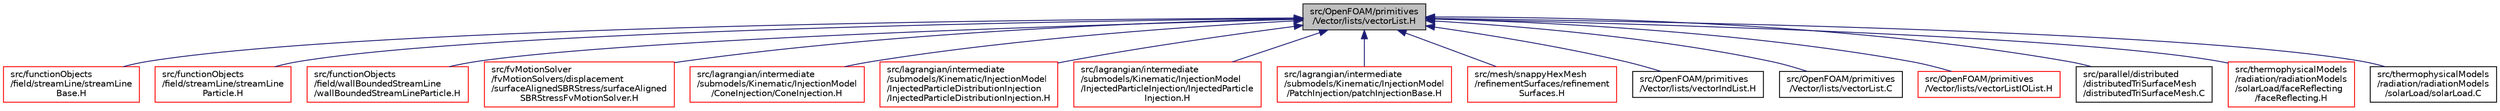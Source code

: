 digraph "src/OpenFOAM/primitives/Vector/lists/vectorList.H"
{
  bgcolor="transparent";
  edge [fontname="Helvetica",fontsize="10",labelfontname="Helvetica",labelfontsize="10"];
  node [fontname="Helvetica",fontsize="10",shape=record];
  Node1 [label="src/OpenFOAM/primitives\l/Vector/lists/vectorList.H",height=0.2,width=0.4,color="black", fillcolor="grey75", style="filled" fontcolor="black"];
  Node1 -> Node2 [dir="back",color="midnightblue",fontsize="10",style="solid",fontname="Helvetica"];
  Node2 [label="src/functionObjects\l/field/streamLine/streamLine\lBase.H",height=0.2,width=0.4,color="red",URL="$streamLineBase_8H.html"];
  Node1 -> Node3 [dir="back",color="midnightblue",fontsize="10",style="solid",fontname="Helvetica"];
  Node3 [label="src/functionObjects\l/field/streamLine/streamLine\lParticle.H",height=0.2,width=0.4,color="red",URL="$streamLineParticle_8H.html"];
  Node1 -> Node4 [dir="back",color="midnightblue",fontsize="10",style="solid",fontname="Helvetica"];
  Node4 [label="src/functionObjects\l/field/wallBoundedStreamLine\l/wallBoundedStreamLineParticle.H",height=0.2,width=0.4,color="red",URL="$wallBoundedStreamLineParticle_8H.html"];
  Node1 -> Node5 [dir="back",color="midnightblue",fontsize="10",style="solid",fontname="Helvetica"];
  Node5 [label="src/fvMotionSolver\l/fvMotionSolvers/displacement\l/surfaceAlignedSBRStress/surfaceAligned\lSBRStressFvMotionSolver.H",height=0.2,width=0.4,color="red",URL="$surfaceAlignedSBRStressFvMotionSolver_8H.html"];
  Node1 -> Node6 [dir="back",color="midnightblue",fontsize="10",style="solid",fontname="Helvetica"];
  Node6 [label="src/lagrangian/intermediate\l/submodels/Kinematic/InjectionModel\l/ConeInjection/ConeInjection.H",height=0.2,width=0.4,color="red",URL="$ConeInjection_8H.html"];
  Node1 -> Node7 [dir="back",color="midnightblue",fontsize="10",style="solid",fontname="Helvetica"];
  Node7 [label="src/lagrangian/intermediate\l/submodels/Kinematic/InjectionModel\l/InjectedParticleDistributionInjection\l/InjectedParticleDistributionInjection.H",height=0.2,width=0.4,color="red",URL="$InjectedParticleDistributionInjection_8H.html"];
  Node1 -> Node8 [dir="back",color="midnightblue",fontsize="10",style="solid",fontname="Helvetica"];
  Node8 [label="src/lagrangian/intermediate\l/submodels/Kinematic/InjectionModel\l/InjectedParticleInjection/InjectedParticle\lInjection.H",height=0.2,width=0.4,color="red",URL="$InjectedParticleInjection_8H.html"];
  Node1 -> Node9 [dir="back",color="midnightblue",fontsize="10",style="solid",fontname="Helvetica"];
  Node9 [label="src/lagrangian/intermediate\l/submodels/Kinematic/InjectionModel\l/PatchInjection/patchInjectionBase.H",height=0.2,width=0.4,color="red",URL="$patchInjectionBase_8H.html"];
  Node1 -> Node10 [dir="back",color="midnightblue",fontsize="10",style="solid",fontname="Helvetica"];
  Node10 [label="src/mesh/snappyHexMesh\l/refinementSurfaces/refinement\lSurfaces.H",height=0.2,width=0.4,color="red",URL="$refinementSurfaces_8H.html"];
  Node1 -> Node11 [dir="back",color="midnightblue",fontsize="10",style="solid",fontname="Helvetica"];
  Node11 [label="src/OpenFOAM/primitives\l/Vector/lists/vectorIndList.H",height=0.2,width=0.4,color="black",URL="$vectorIndList_8H.html"];
  Node1 -> Node12 [dir="back",color="midnightblue",fontsize="10",style="solid",fontname="Helvetica"];
  Node12 [label="src/OpenFOAM/primitives\l/Vector/lists/vectorList.C",height=0.2,width=0.4,color="black",URL="$vectorList_8C.html",tooltip="Specialisation of List&lt;T&gt; for vector. "];
  Node1 -> Node13 [dir="back",color="midnightblue",fontsize="10",style="solid",fontname="Helvetica"];
  Node13 [label="src/OpenFOAM/primitives\l/Vector/lists/vectorListIOList.H",height=0.2,width=0.4,color="red",URL="$vectorListIOList_8H.html"];
  Node1 -> Node14 [dir="back",color="midnightblue",fontsize="10",style="solid",fontname="Helvetica"];
  Node14 [label="src/parallel/distributed\l/distributedTriSurfaceMesh\l/distributedTriSurfaceMesh.C",height=0.2,width=0.4,color="black",URL="$distributedTriSurfaceMesh_8C.html"];
  Node1 -> Node15 [dir="back",color="midnightblue",fontsize="10",style="solid",fontname="Helvetica"];
  Node15 [label="src/thermophysicalModels\l/radiation/radiationModels\l/solarLoad/faceReflecting\l/faceReflecting.H",height=0.2,width=0.4,color="red",URL="$faceReflecting_8H.html"];
  Node1 -> Node16 [dir="back",color="midnightblue",fontsize="10",style="solid",fontname="Helvetica"];
  Node16 [label="src/thermophysicalModels\l/radiation/radiationModels\l/solarLoad/solarLoad.C",height=0.2,width=0.4,color="black",URL="$solarLoad_8C.html"];
}
